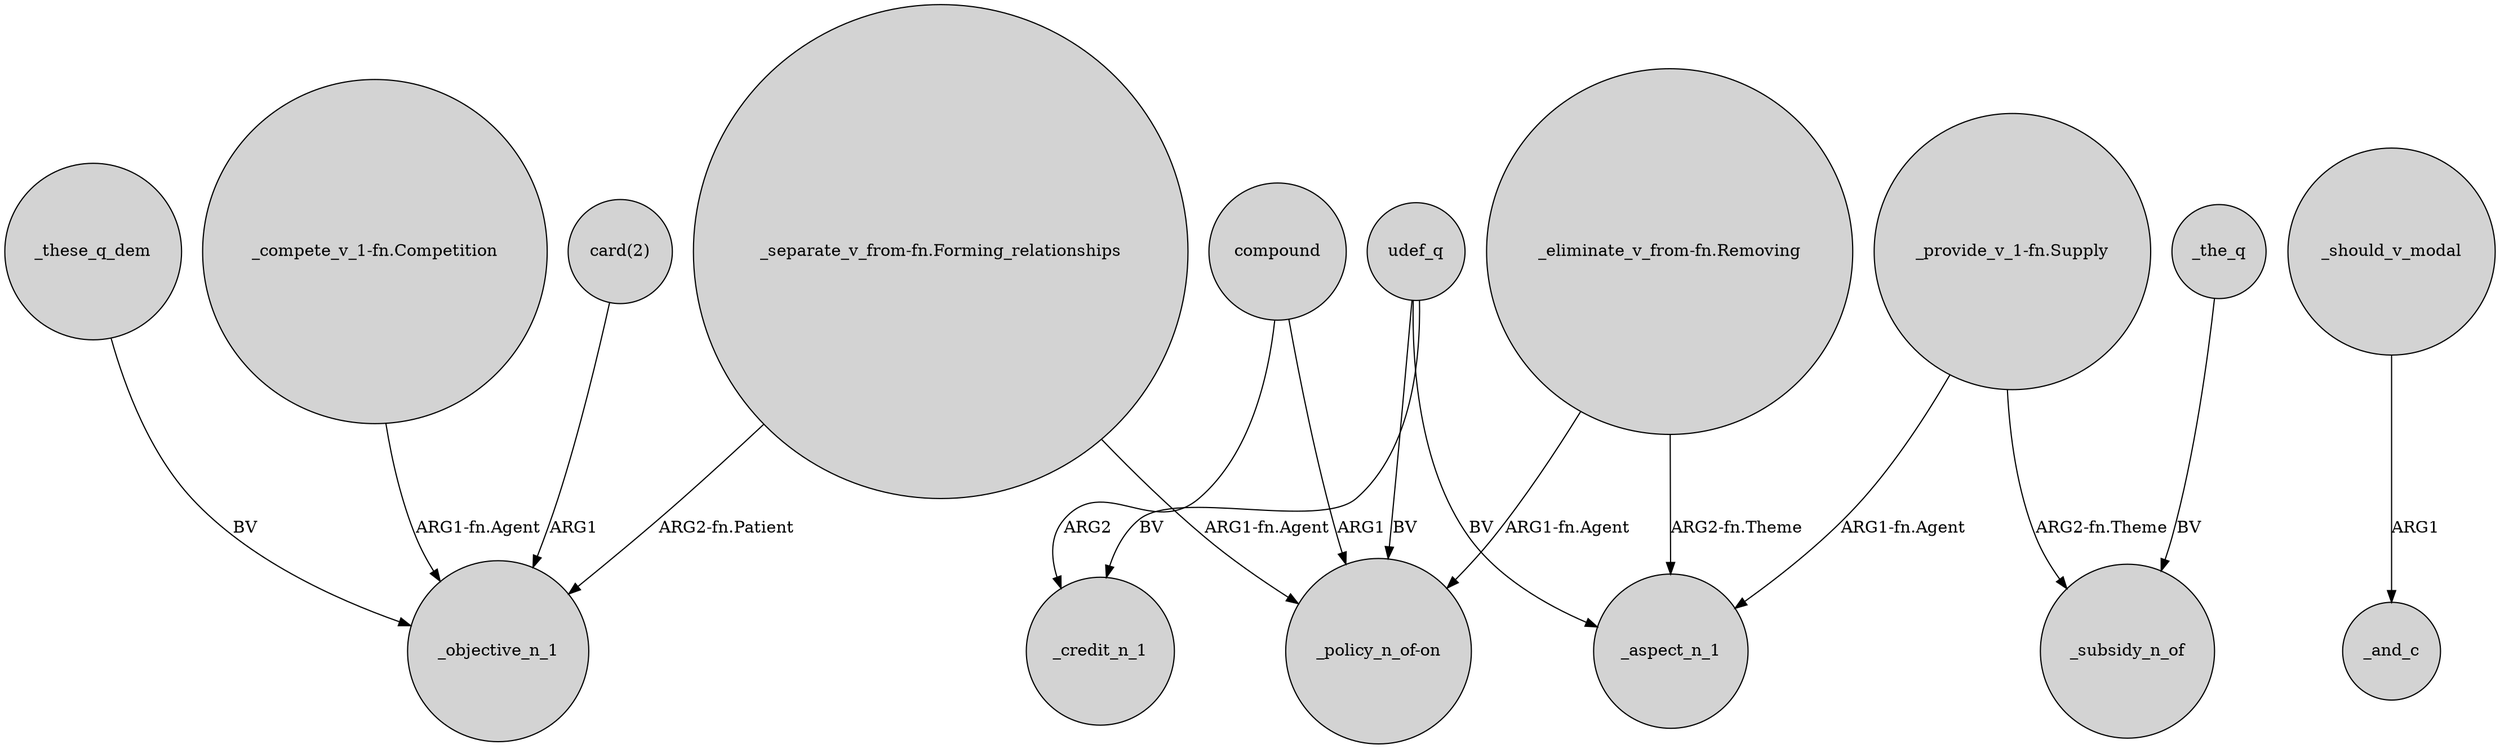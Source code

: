 digraph {
	node [shape=circle style=filled]
	"_separate_v_from-fn.Forming_relationships" -> _objective_n_1 [label="ARG2-fn.Patient"]
	_should_v_modal -> _and_c [label=ARG1]
	"card(2)" -> _objective_n_1 [label=ARG1]
	udef_q -> _aspect_n_1 [label=BV]
	_the_q -> _subsidy_n_of [label=BV]
	"_separate_v_from-fn.Forming_relationships" -> "_policy_n_of-on" [label="ARG1-fn.Agent"]
	compound -> "_policy_n_of-on" [label=ARG1]
	_these_q_dem -> _objective_n_1 [label=BV]
	"_eliminate_v_from-fn.Removing" -> "_policy_n_of-on" [label="ARG1-fn.Agent"]
	udef_q -> "_policy_n_of-on" [label=BV]
	"_compete_v_1-fn.Competition" -> _objective_n_1 [label="ARG1-fn.Agent"]
	udef_q -> _credit_n_1 [label=BV]
	"_provide_v_1-fn.Supply" -> _aspect_n_1 [label="ARG1-fn.Agent"]
	compound -> _credit_n_1 [label=ARG2]
	"_eliminate_v_from-fn.Removing" -> _aspect_n_1 [label="ARG2-fn.Theme"]
	"_provide_v_1-fn.Supply" -> _subsidy_n_of [label="ARG2-fn.Theme"]
}
